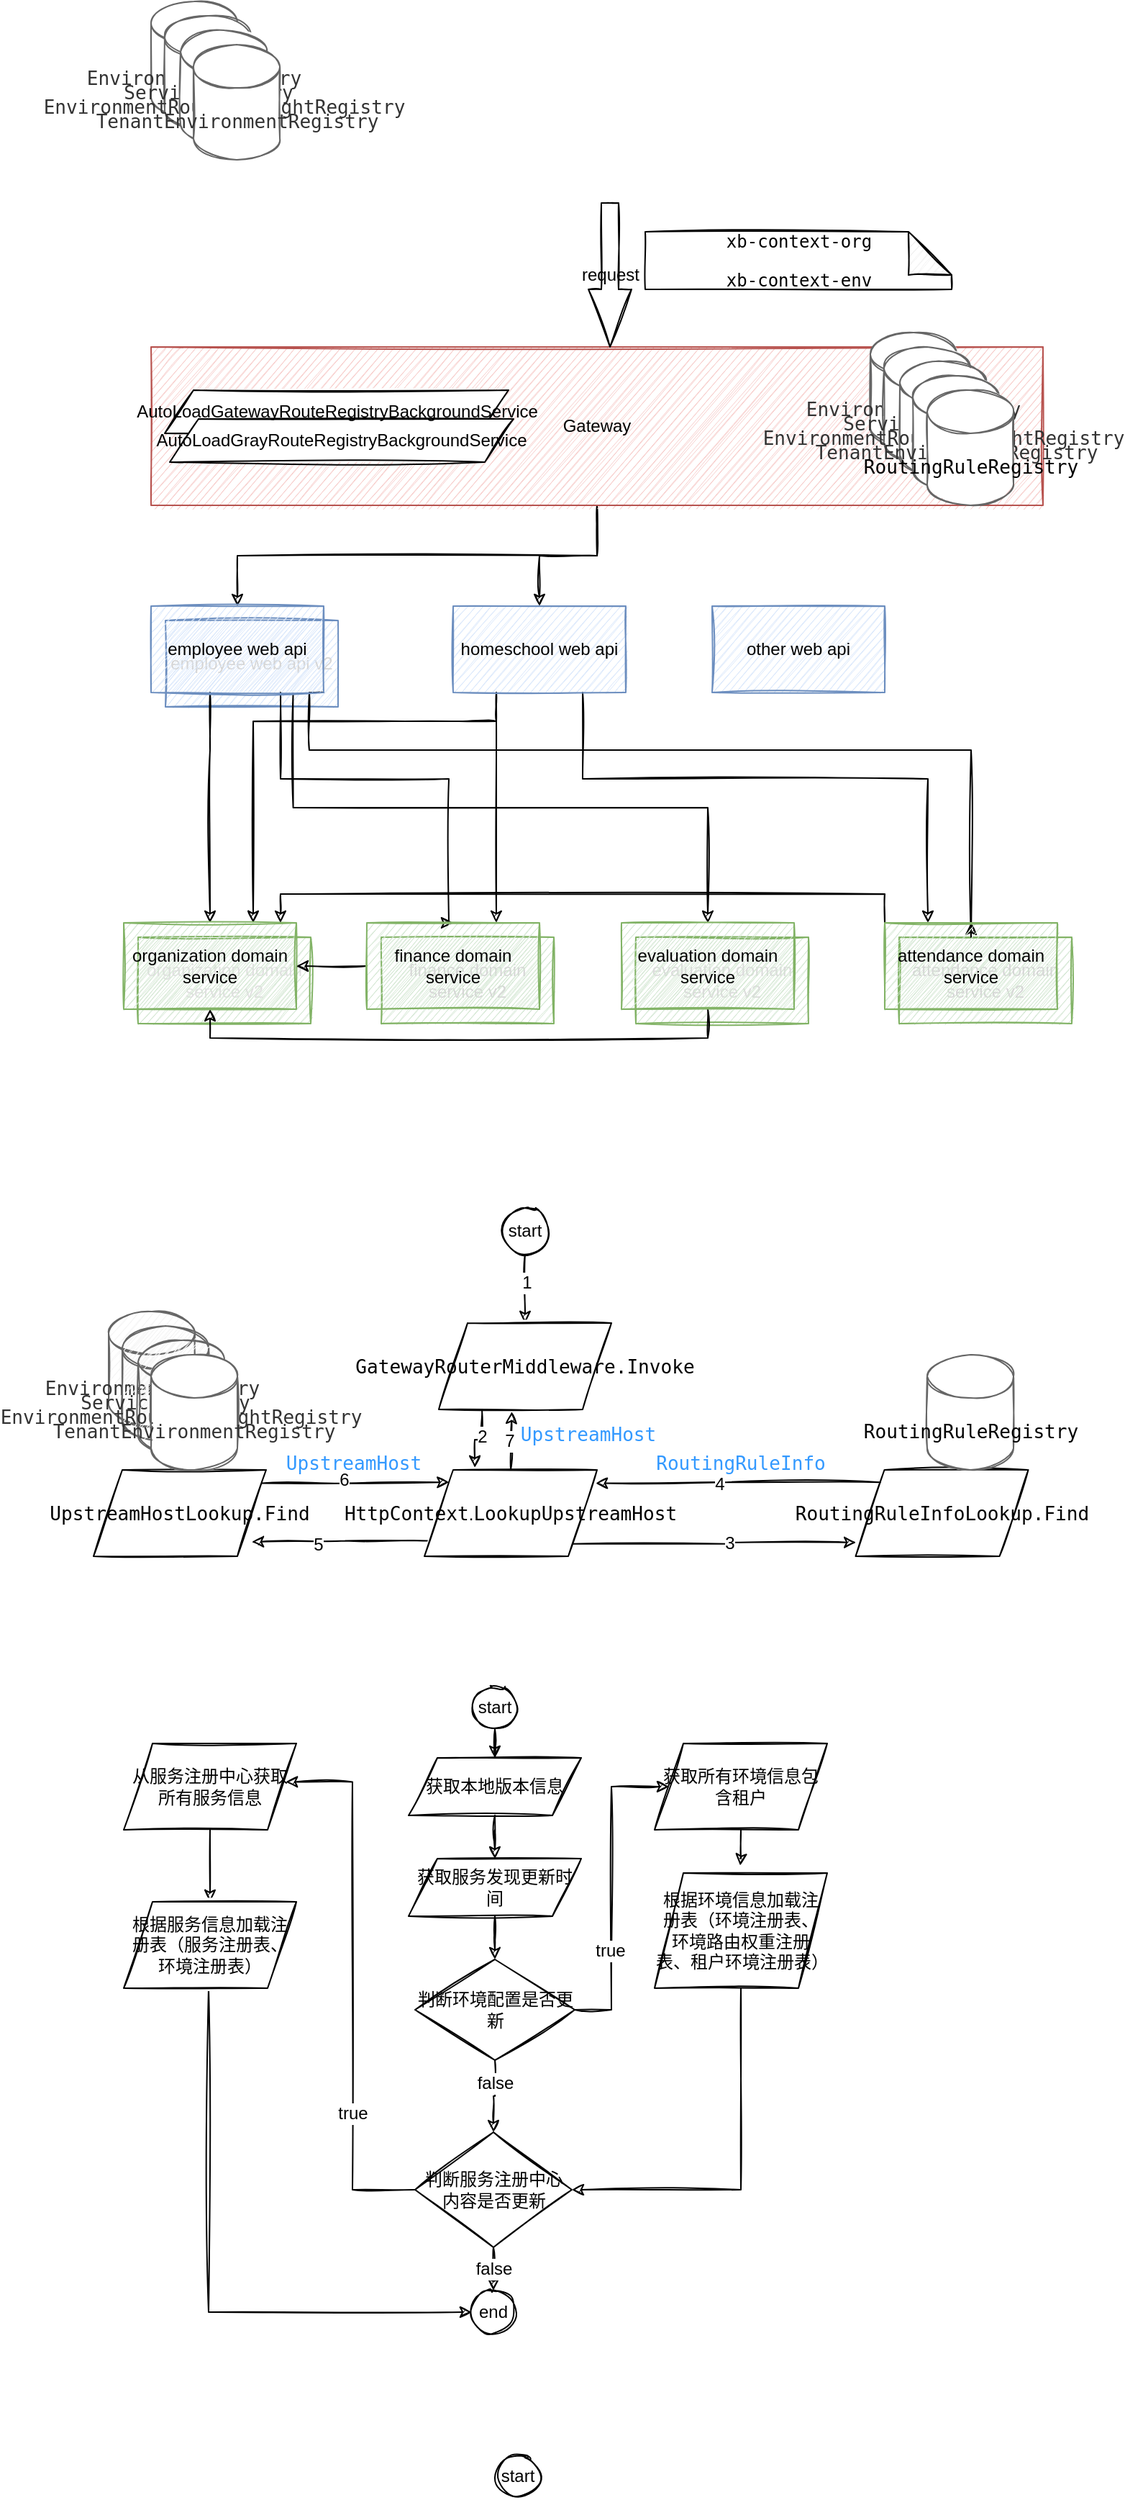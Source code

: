 <mxfile version="16.0.3" type="github"><diagram id="A9UjIvsw6cMK8iqPeJqX" name="Page-1"><mxGraphModel dx="1181" dy="659" grid="1" gridSize="10" guides="1" tooltips="1" connect="1" arrows="1" fold="1" page="1" pageScale="1" pageWidth="827" pageHeight="1169" math="0" shadow="0"><root><mxCell id="0"/><mxCell id="1" parent="0"/><mxCell id="NTwPmruLRPduLwzaEcbm-66" value="&lt;pre style=&quot;font-family: &amp;#34;jetbrains mono&amp;#34; , monospace ; font-size: 9.8pt&quot;&gt;&lt;font color=&quot;#3399ff&quot;&gt;RoutingRuleInfo&lt;/font&gt;&lt;/pre&gt;" style="text;html=1;strokeColor=none;fillColor=none;align=center;verticalAlign=middle;whiteSpace=wrap;rounded=0;shadow=0;labelBackgroundColor=none;sketch=1;fillStyle=auto;fontSize=12;fontColor=#000000;" vertex="1" parent="1"><mxGeometry x="490" y="1050" width="60" height="30" as="geometry"/></mxCell><mxCell id="NTwPmruLRPduLwzaEcbm-41" value="&lt;font color=&quot;#d6d6d6&quot;&gt;employee web api v2&lt;/font&gt;" style="rounded=0;whiteSpace=wrap;html=1;sketch=1;fillColor=#dae8fc;strokeColor=#6c8ebf;" vertex="1" parent="1"><mxGeometry x="120" y="480" width="120" height="60" as="geometry"/></mxCell><mxCell id="NTwPmruLRPduLwzaEcbm-40" value="&lt;font color=&quot;#d6d6d6&quot;&gt;attendance domain service v2&lt;/font&gt;" style="rounded=0;whiteSpace=wrap;html=1;sketch=1;fillColor=#d5e8d4;strokeColor=#82b366;" vertex="1" parent="1"><mxGeometry x="630" y="700" width="120" height="60" as="geometry"/></mxCell><mxCell id="NTwPmruLRPduLwzaEcbm-39" value="&lt;font color=&quot;#dbdbdb&quot;&gt;evaluation domain service v2&lt;/font&gt;" style="rounded=0;whiteSpace=wrap;html=1;sketch=1;fillColor=#d5e8d4;strokeColor=#82b366;" vertex="1" parent="1"><mxGeometry x="447" y="700" width="120" height="60" as="geometry"/></mxCell><mxCell id="NTwPmruLRPduLwzaEcbm-38" value="&lt;font color=&quot;#d6d6d6&quot;&gt;finance domain service v2&lt;/font&gt;" style="rounded=0;whiteSpace=wrap;html=1;sketch=1;fillColor=#d5e8d4;strokeColor=#82b366;" vertex="1" parent="1"><mxGeometry x="270" y="700" width="120" height="60" as="geometry"/></mxCell><mxCell id="NTwPmruLRPduLwzaEcbm-37" value="&lt;font color=&quot;#e0e0e0&quot;&gt;organization domain service v2&lt;/font&gt;" style="rounded=0;whiteSpace=wrap;html=1;sketch=1;fillColor=#d5e8d4;strokeColor=#82b366;" vertex="1" parent="1"><mxGeometry x="101" y="700" width="120" height="60" as="geometry"/></mxCell><mxCell id="NTwPmruLRPduLwzaEcbm-10" style="edgeStyle=orthogonalEdgeStyle;rounded=0;orthogonalLoop=1;jettySize=auto;html=1;entryX=0.5;entryY=0;entryDx=0;entryDy=0;sketch=1;" edge="1" parent="1" source="NTwPmruLRPduLwzaEcbm-1" target="NTwPmruLRPduLwzaEcbm-3"><mxGeometry relative="1" as="geometry"/></mxCell><mxCell id="NTwPmruLRPduLwzaEcbm-18" style="edgeStyle=orthogonalEdgeStyle;rounded=0;sketch=1;orthogonalLoop=1;jettySize=auto;html=1;entryX=0.5;entryY=0;entryDx=0;entryDy=0;" edge="1" parent="1" source="NTwPmruLRPduLwzaEcbm-1" target="NTwPmruLRPduLwzaEcbm-4"><mxGeometry relative="1" as="geometry"/></mxCell><mxCell id="NTwPmruLRPduLwzaEcbm-1" value="Gateway" style="rounded=0;whiteSpace=wrap;html=1;sketch=1;fillColor=#f8cecc;strokeColor=#b85450;" vertex="1" parent="1"><mxGeometry x="110" y="290" width="620" height="110" as="geometry"/></mxCell><mxCell id="NTwPmruLRPduLwzaEcbm-12" style="edgeStyle=orthogonalEdgeStyle;rounded=0;orthogonalLoop=1;jettySize=auto;html=1;entryX=0.5;entryY=0;entryDx=0;entryDy=0;sketch=1;" edge="1" parent="1" source="NTwPmruLRPduLwzaEcbm-3" target="NTwPmruLRPduLwzaEcbm-6"><mxGeometry relative="1" as="geometry"><Array as="points"><mxPoint x="151" y="570"/><mxPoint x="151" y="570"/></Array></mxGeometry></mxCell><mxCell id="NTwPmruLRPduLwzaEcbm-13" style="edgeStyle=orthogonalEdgeStyle;rounded=0;orthogonalLoop=1;jettySize=auto;html=1;entryX=0.5;entryY=0;entryDx=0;entryDy=0;exitX=0.75;exitY=1;exitDx=0;exitDy=0;sketch=1;" edge="1" parent="1" source="NTwPmruLRPduLwzaEcbm-3" target="NTwPmruLRPduLwzaEcbm-7"><mxGeometry relative="1" as="geometry"><Array as="points"><mxPoint x="200" y="590"/><mxPoint x="317" y="590"/></Array></mxGeometry></mxCell><mxCell id="NTwPmruLRPduLwzaEcbm-14" style="edgeStyle=orthogonalEdgeStyle;rounded=0;orthogonalLoop=1;jettySize=auto;html=1;entryX=0.5;entryY=0;entryDx=0;entryDy=0;exitX=0.823;exitY=1.012;exitDx=0;exitDy=0;sketch=1;exitPerimeter=0;" edge="1" parent="1" source="NTwPmruLRPduLwzaEcbm-3" target="NTwPmruLRPduLwzaEcbm-8"><mxGeometry relative="1" as="geometry"/></mxCell><mxCell id="NTwPmruLRPduLwzaEcbm-15" style="edgeStyle=orthogonalEdgeStyle;rounded=0;orthogonalLoop=1;jettySize=auto;html=1;entryX=0.5;entryY=0;entryDx=0;entryDy=0;exitX=1;exitY=1;exitDx=0;exitDy=0;sketch=1;" edge="1" parent="1" source="NTwPmruLRPduLwzaEcbm-3" target="NTwPmruLRPduLwzaEcbm-9"><mxGeometry relative="1" as="geometry"><Array as="points"><mxPoint x="220" y="530"/><mxPoint x="220" y="570"/><mxPoint x="680" y="570"/><mxPoint x="680" y="700"/></Array></mxGeometry></mxCell><mxCell id="NTwPmruLRPduLwzaEcbm-3" value="employee web api" style="rounded=0;whiteSpace=wrap;html=1;sketch=1;fillColor=#dae8fc;strokeColor=#6c8ebf;" vertex="1" parent="1"><mxGeometry x="110" y="470" width="120" height="60" as="geometry"/></mxCell><mxCell id="NTwPmruLRPduLwzaEcbm-16" style="edgeStyle=orthogonalEdgeStyle;rounded=0;orthogonalLoop=1;jettySize=auto;html=1;entryX=0.75;entryY=0;entryDx=0;entryDy=0;exitX=0.25;exitY=1;exitDx=0;exitDy=0;sketch=1;" edge="1" parent="1" source="NTwPmruLRPduLwzaEcbm-4" target="NTwPmruLRPduLwzaEcbm-6"><mxGeometry relative="1" as="geometry"><Array as="points"><mxPoint x="324" y="550"/><mxPoint x="184" y="550"/></Array></mxGeometry></mxCell><mxCell id="NTwPmruLRPduLwzaEcbm-17" style="edgeStyle=orthogonalEdgeStyle;rounded=0;orthogonalLoop=1;jettySize=auto;html=1;entryX=0.75;entryY=0;entryDx=0;entryDy=0;sketch=1;" edge="1" parent="1" source="NTwPmruLRPduLwzaEcbm-4" target="NTwPmruLRPduLwzaEcbm-7"><mxGeometry relative="1" as="geometry"><Array as="points"><mxPoint x="350" y="550"/><mxPoint x="350" y="550"/></Array></mxGeometry></mxCell><mxCell id="NTwPmruLRPduLwzaEcbm-19" style="edgeStyle=orthogonalEdgeStyle;rounded=0;sketch=1;orthogonalLoop=1;jettySize=auto;html=1;entryX=0.25;entryY=0;entryDx=0;entryDy=0;exitX=0.75;exitY=1;exitDx=0;exitDy=0;" edge="1" parent="1" source="NTwPmruLRPduLwzaEcbm-4" target="NTwPmruLRPduLwzaEcbm-9"><mxGeometry relative="1" as="geometry"><Array as="points"><mxPoint x="410" y="590"/><mxPoint x="650" y="590"/></Array></mxGeometry></mxCell><mxCell id="NTwPmruLRPduLwzaEcbm-4" value="homeschool web api" style="rounded=0;whiteSpace=wrap;html=1;sketch=1;fillColor=#dae8fc;strokeColor=#6c8ebf;" vertex="1" parent="1"><mxGeometry x="320" y="470" width="120" height="60" as="geometry"/></mxCell><mxCell id="NTwPmruLRPduLwzaEcbm-5" value="other web api" style="rounded=0;whiteSpace=wrap;html=1;sketch=1;fillColor=#dae8fc;strokeColor=#6c8ebf;" vertex="1" parent="1"><mxGeometry x="500" y="470" width="120" height="60" as="geometry"/></mxCell><mxCell id="NTwPmruLRPduLwzaEcbm-6" value="organization domain service" style="rounded=0;whiteSpace=wrap;html=1;sketch=1;fillColor=#d5e8d4;strokeColor=#82b366;fillStyle=auto;" vertex="1" parent="1"><mxGeometry x="91" y="690" width="120" height="60" as="geometry"/></mxCell><mxCell id="NTwPmruLRPduLwzaEcbm-32" style="edgeStyle=orthogonalEdgeStyle;rounded=0;sketch=1;orthogonalLoop=1;jettySize=auto;html=1;entryX=1;entryY=0.5;entryDx=0;entryDy=0;fontColor=#000000;" edge="1" parent="1" source="NTwPmruLRPduLwzaEcbm-7" target="NTwPmruLRPduLwzaEcbm-6"><mxGeometry relative="1" as="geometry"/></mxCell><mxCell id="NTwPmruLRPduLwzaEcbm-7" value="finance domain service" style="rounded=0;whiteSpace=wrap;html=1;sketch=1;fillColor=#d5e8d4;strokeColor=#82b366;" vertex="1" parent="1"><mxGeometry x="260" y="690" width="120" height="60" as="geometry"/></mxCell><mxCell id="NTwPmruLRPduLwzaEcbm-33" style="edgeStyle=orthogonalEdgeStyle;rounded=0;sketch=1;orthogonalLoop=1;jettySize=auto;html=1;entryX=0.5;entryY=1;entryDx=0;entryDy=0;fontColor=#000000;" edge="1" parent="1" source="NTwPmruLRPduLwzaEcbm-8" target="NTwPmruLRPduLwzaEcbm-6"><mxGeometry relative="1" as="geometry"><Array as="points"><mxPoint x="497" y="770"/><mxPoint x="151" y="770"/></Array></mxGeometry></mxCell><mxCell id="NTwPmruLRPduLwzaEcbm-8" value="evaluation domain service" style="rounded=0;whiteSpace=wrap;html=1;sketch=1;fillColor=#d5e8d4;strokeColor=#82b366;" vertex="1" parent="1"><mxGeometry x="437" y="690" width="120" height="60" as="geometry"/></mxCell><mxCell id="NTwPmruLRPduLwzaEcbm-34" style="edgeStyle=orthogonalEdgeStyle;rounded=0;sketch=1;orthogonalLoop=1;jettySize=auto;html=1;entryX=0.908;entryY=0;entryDx=0;entryDy=0;entryPerimeter=0;fontColor=#000000;exitX=0;exitY=0;exitDx=0;exitDy=0;" edge="1" parent="1" source="NTwPmruLRPduLwzaEcbm-9" target="NTwPmruLRPduLwzaEcbm-6"><mxGeometry relative="1" as="geometry"/></mxCell><mxCell id="NTwPmruLRPduLwzaEcbm-9" value="attendance domain service" style="rounded=0;whiteSpace=wrap;html=1;sketch=1;fillColor=#d5e8d4;strokeColor=#82b366;" vertex="1" parent="1"><mxGeometry x="620" y="690" width="120" height="60" as="geometry"/></mxCell><mxCell id="NTwPmruLRPduLwzaEcbm-35" value="request" style="html=1;shadow=0;dashed=0;align=center;verticalAlign=middle;shape=mxgraph.arrows2.arrow;dy=0.6;dx=40;direction=south;notch=0;labelBackgroundColor=none;sketch=1;fontColor=#000000;" vertex="1" parent="1"><mxGeometry x="414" y="190" width="30" height="100" as="geometry"/></mxCell><mxCell id="NTwPmruLRPduLwzaEcbm-45" value="&lt;p style=&quot;line-height: 0.3&quot;&gt;&lt;/p&gt;&lt;pre style=&quot;font-family: &amp;#34;jetbrains mono&amp;#34; , monospace&quot;&gt;&lt;font style=&quot;font-size: 12px&quot;&gt;xb-context-org&lt;/font&gt;&lt;/pre&gt;&lt;pre style=&quot;font-family: &amp;#34;jetbrains mono&amp;#34; , monospace&quot;&gt;&lt;font style=&quot;font-size: 12px&quot;&gt;xb-context-env&lt;/font&gt;&lt;/pre&gt;&lt;p&gt;&lt;/p&gt;" style="shape=note;whiteSpace=wrap;html=1;backgroundOutline=1;darkOpacity=0.05;labelBackgroundColor=none;sketch=1;fillStyle=auto;fontColor=#000000;strokeColor=default;fillColor=#FFFFFF;" vertex="1" parent="1"><mxGeometry x="453.5" y="210" width="213" height="40" as="geometry"/></mxCell><mxCell id="NTwPmruLRPduLwzaEcbm-57" style="edgeStyle=orthogonalEdgeStyle;rounded=0;sketch=1;orthogonalLoop=1;jettySize=auto;html=1;entryX=0.5;entryY=0;entryDx=0;entryDy=0;fontSize=12;fontColor=#000000;" edge="1" parent="1" source="NTwPmruLRPduLwzaEcbm-54" target="NTwPmruLRPduLwzaEcbm-55"><mxGeometry relative="1" as="geometry"/></mxCell><mxCell id="NTwPmruLRPduLwzaEcbm-62" value="1" style="edgeLabel;html=1;align=center;verticalAlign=middle;resizable=0;points=[];fontSize=12;fontColor=#000000;" vertex="1" connectable="0" parent="NTwPmruLRPduLwzaEcbm-57"><mxGeometry x="-0.176" y="1" relative="1" as="geometry"><mxPoint as="offset"/></mxGeometry></mxCell><mxCell id="NTwPmruLRPduLwzaEcbm-54" value="start" style="ellipse;whiteSpace=wrap;html=1;aspect=fixed;shadow=0;labelBackgroundColor=none;sketch=1;fillStyle=auto;fontSize=12;fontColor=#000000;strokeColor=default;fillColor=#FFFFFF;" vertex="1" parent="1"><mxGeometry x="354" y="888" width="32" height="32" as="geometry"/></mxCell><mxCell id="NTwPmruLRPduLwzaEcbm-58" style="edgeStyle=orthogonalEdgeStyle;rounded=0;sketch=1;orthogonalLoop=1;jettySize=auto;html=1;entryX=0.292;entryY=-0.026;entryDx=0;entryDy=0;fontSize=12;fontColor=#000000;entryPerimeter=0;" edge="1" parent="1" source="NTwPmruLRPduLwzaEcbm-55" target="NTwPmruLRPduLwzaEcbm-56"><mxGeometry relative="1" as="geometry"><Array as="points"><mxPoint x="340" y="1049"/><mxPoint x="335" y="1049"/></Array></mxGeometry></mxCell><mxCell id="NTwPmruLRPduLwzaEcbm-63" value="2" style="edgeLabel;html=1;align=center;verticalAlign=middle;resizable=0;points=[];fontSize=12;fontColor=#000000;" vertex="1" connectable="0" parent="NTwPmruLRPduLwzaEcbm-58"><mxGeometry x="-0.054" y="-2" relative="1" as="geometry"><mxPoint as="offset"/></mxGeometry></mxCell><mxCell id="NTwPmruLRPduLwzaEcbm-55" value="&lt;pre style=&quot;font-family: &amp;#34;jetbrains mono&amp;#34; , monospace ; font-size: 9.8pt&quot;&gt;GatewayRouterMiddleware.Invoke&lt;/pre&gt;" style="shape=parallelogram;perimeter=parallelogramPerimeter;whiteSpace=wrap;html=1;fixedSize=1;shadow=0;labelBackgroundColor=none;sketch=1;fillStyle=auto;fontSize=12;fontColor=#000000;strokeColor=default;fillColor=#FFFFFF;" vertex="1" parent="1"><mxGeometry x="310" y="968" width="120" height="60" as="geometry"/></mxCell><mxCell id="NTwPmruLRPduLwzaEcbm-60" style="edgeStyle=orthogonalEdgeStyle;rounded=0;sketch=1;orthogonalLoop=1;jettySize=auto;html=1;fontSize=12;fontColor=#000000;exitX=1;exitY=1;exitDx=0;exitDy=0;entryX=0.003;entryY=0.84;entryDx=0;entryDy=0;entryPerimeter=0;" edge="1" parent="1" source="NTwPmruLRPduLwzaEcbm-56" target="NTwPmruLRPduLwzaEcbm-59"><mxGeometry relative="1" as="geometry"/></mxCell><mxCell id="NTwPmruLRPduLwzaEcbm-64" value="3" style="edgeLabel;html=1;align=center;verticalAlign=middle;resizable=0;points=[];fontSize=12;fontColor=#000000;" vertex="1" connectable="0" parent="NTwPmruLRPduLwzaEcbm-60"><mxGeometry x="0.093" y="-1" relative="1" as="geometry"><mxPoint x="1" y="-1" as="offset"/></mxGeometry></mxCell><mxCell id="NTwPmruLRPduLwzaEcbm-70" style="edgeStyle=orthogonalEdgeStyle;rounded=0;sketch=1;orthogonalLoop=1;jettySize=auto;html=1;entryX=0.917;entryY=0.833;entryDx=0;entryDy=0;fontSize=12;fontColor=#000000;entryPerimeter=0;exitX=0.02;exitY=0.821;exitDx=0;exitDy=0;exitPerimeter=0;" edge="1" parent="1" source="NTwPmruLRPduLwzaEcbm-56" target="NTwPmruLRPduLwzaEcbm-69"><mxGeometry relative="1" as="geometry"/></mxCell><mxCell id="NTwPmruLRPduLwzaEcbm-72" value="5" style="edgeLabel;html=1;align=center;verticalAlign=middle;resizable=0;points=[];fontSize=12;fontColor=#000000;" vertex="1" connectable="0" parent="NTwPmruLRPduLwzaEcbm-70"><mxGeometry x="0.256" y="2" relative="1" as="geometry"><mxPoint as="offset"/></mxGeometry></mxCell><mxCell id="NTwPmruLRPduLwzaEcbm-75" style="edgeStyle=orthogonalEdgeStyle;rounded=0;sketch=1;orthogonalLoop=1;jettySize=auto;html=1;entryX=0.423;entryY=1.026;entryDx=0;entryDy=0;entryPerimeter=0;fontSize=12;fontColor=#000000;" edge="1" parent="1" source="NTwPmruLRPduLwzaEcbm-56" target="NTwPmruLRPduLwzaEcbm-55"><mxGeometry relative="1" as="geometry"/></mxCell><mxCell id="NTwPmruLRPduLwzaEcbm-76" value="7" style="edgeLabel;html=1;align=center;verticalAlign=middle;resizable=0;points=[];fontSize=12;fontColor=#000000;" vertex="1" connectable="0" parent="NTwPmruLRPduLwzaEcbm-75"><mxGeometry x="-0.037" y="1" relative="1" as="geometry"><mxPoint as="offset"/></mxGeometry></mxCell><mxCell id="NTwPmruLRPduLwzaEcbm-56" value="&lt;span style=&quot;font-family: &amp;#34;jetbrains mono&amp;#34; , monospace ; font-size: 9.8pt&quot;&gt;HttpContext&lt;/span&gt;.&lt;span style=&quot;font-family: &amp;#34;jetbrains mono&amp;#34; , monospace ; font-size: 9.8pt&quot;&gt;LookupUpstreamHost&lt;/span&gt;" style="shape=parallelogram;perimeter=parallelogramPerimeter;whiteSpace=wrap;html=1;fixedSize=1;shadow=0;labelBackgroundColor=none;sketch=1;fillStyle=auto;fontSize=12;fontColor=#000000;strokeColor=default;fillColor=#FFFFFF;" vertex="1" parent="1"><mxGeometry x="300" y="1070" width="120" height="60" as="geometry"/></mxCell><mxCell id="NTwPmruLRPduLwzaEcbm-61" style="edgeStyle=orthogonalEdgeStyle;rounded=0;sketch=1;orthogonalLoop=1;jettySize=auto;html=1;exitX=0;exitY=0;exitDx=0;exitDy=0;entryX=0.992;entryY=0.155;entryDx=0;entryDy=0;fontSize=12;fontColor=#000000;entryPerimeter=0;" edge="1" parent="1" source="NTwPmruLRPduLwzaEcbm-59" target="NTwPmruLRPduLwzaEcbm-56"><mxGeometry relative="1" as="geometry"/></mxCell><mxCell id="NTwPmruLRPduLwzaEcbm-65" value="4" style="edgeLabel;html=1;align=center;verticalAlign=middle;resizable=0;points=[];fontSize=12;fontColor=#000000;" vertex="1" connectable="0" parent="NTwPmruLRPduLwzaEcbm-61"><mxGeometry x="0.138" relative="1" as="geometry"><mxPoint as="offset"/></mxGeometry></mxCell><mxCell id="NTwPmruLRPduLwzaEcbm-59" value="&lt;pre style=&quot;font-family: &amp;#34;jetbrains mono&amp;#34; , monospace ; font-size: 9.8pt&quot;&gt;RoutingRuleInfoLookup.Find&lt;/pre&gt;" style="shape=parallelogram;perimeter=parallelogramPerimeter;whiteSpace=wrap;html=1;fixedSize=1;shadow=0;labelBackgroundColor=none;sketch=1;fillStyle=auto;fontSize=12;fontColor=#000000;strokeColor=default;fillColor=#FFFFFF;" vertex="1" parent="1"><mxGeometry x="599.75" y="1070" width="120" height="60" as="geometry"/></mxCell><mxCell id="NTwPmruLRPduLwzaEcbm-71" style="edgeStyle=orthogonalEdgeStyle;rounded=0;sketch=1;orthogonalLoop=1;jettySize=auto;html=1;entryX=0;entryY=0;entryDx=0;entryDy=0;fontSize=12;fontColor=#000000;exitX=0.975;exitY=0.155;exitDx=0;exitDy=0;exitPerimeter=0;" edge="1" parent="1" source="NTwPmruLRPduLwzaEcbm-69" target="NTwPmruLRPduLwzaEcbm-56"><mxGeometry relative="1" as="geometry"/></mxCell><mxCell id="NTwPmruLRPduLwzaEcbm-73" value="6" style="edgeLabel;html=1;align=center;verticalAlign=middle;resizable=0;points=[];fontSize=12;fontColor=#000000;" vertex="1" connectable="0" parent="NTwPmruLRPduLwzaEcbm-71"><mxGeometry x="-0.103" y="2" relative="1" as="geometry"><mxPoint x="-1" as="offset"/></mxGeometry></mxCell><mxCell id="NTwPmruLRPduLwzaEcbm-69" value="&lt;pre style=&quot;font-family: &amp;#34;jetbrains mono&amp;#34; , monospace ; font-size: 9.8pt&quot;&gt;UpstreamHostLookup.Find&lt;/pre&gt;" style="shape=parallelogram;perimeter=parallelogramPerimeter;whiteSpace=wrap;html=1;fixedSize=1;shadow=0;labelBackgroundColor=none;sketch=1;fillStyle=auto;fontSize=12;fontColor=#000000;strokeColor=default;fillColor=#FFFFFF;" vertex="1" parent="1"><mxGeometry x="70" y="1070" width="120" height="60" as="geometry"/></mxCell><mxCell id="NTwPmruLRPduLwzaEcbm-74" value="&lt;pre style=&quot;font-family: &amp;#34;jetbrains mono&amp;#34; , monospace ; font-size: 9.8pt&quot;&gt;&lt;font color=&quot;#3399ff&quot;&gt;UpstreamHost&lt;/font&gt;&lt;/pre&gt;" style="text;html=1;strokeColor=none;fillColor=none;align=center;verticalAlign=middle;whiteSpace=wrap;rounded=0;shadow=0;labelBackgroundColor=none;sketch=1;fillStyle=auto;fontSize=12;fontColor=#000000;" vertex="1" parent="1"><mxGeometry x="221" y="1050" width="60" height="30" as="geometry"/></mxCell><mxCell id="NTwPmruLRPduLwzaEcbm-77" value="&lt;pre style=&quot;font-family: &amp;#34;jetbrains mono&amp;#34; , monospace ; font-size: 9.8pt&quot;&gt;&lt;font color=&quot;#3399ff&quot;&gt;UpstreamHost&lt;/font&gt;&lt;/pre&gt;" style="text;html=1;strokeColor=none;fillColor=none;align=center;verticalAlign=middle;whiteSpace=wrap;rounded=0;shadow=0;labelBackgroundColor=none;sketch=1;fillStyle=auto;fontSize=12;fontColor=#000000;" vertex="1" parent="1"><mxGeometry x="384" y="1030" width="60" height="30" as="geometry"/></mxCell><mxCell id="NTwPmruLRPduLwzaEcbm-84" style="edgeStyle=orthogonalEdgeStyle;rounded=0;sketch=1;orthogonalLoop=1;jettySize=auto;html=1;entryX=0.5;entryY=0;entryDx=0;entryDy=0;fontSize=12;fontColor=#000000;" edge="1" parent="1" source="NTwPmruLRPduLwzaEcbm-78" target="NTwPmruLRPduLwzaEcbm-82"><mxGeometry relative="1" as="geometry"/></mxCell><mxCell id="NTwPmruLRPduLwzaEcbm-78" value="&lt;font color=&quot;#000000&quot;&gt;start&lt;/font&gt;" style="ellipse;whiteSpace=wrap;html=1;aspect=fixed;shadow=0;labelBackgroundColor=none;sketch=1;fillStyle=auto;fontSize=12;fontColor=#3399FF;strokeColor=default;fillColor=#FFFFFF;" vertex="1" parent="1"><mxGeometry x="334" y="1220" width="30" height="30" as="geometry"/></mxCell><mxCell id="NTwPmruLRPduLwzaEcbm-88" style="edgeStyle=orthogonalEdgeStyle;rounded=0;sketch=1;orthogonalLoop=1;jettySize=auto;html=1;entryX=0.5;entryY=0;entryDx=0;entryDy=0;fontSize=12;fontColor=#000000;" edge="1" parent="1" source="NTwPmruLRPduLwzaEcbm-82" target="NTwPmruLRPduLwzaEcbm-83"><mxGeometry relative="1" as="geometry"/></mxCell><mxCell id="NTwPmruLRPduLwzaEcbm-82" value="获取本地版本信息" style="shape=parallelogram;perimeter=parallelogramPerimeter;whiteSpace=wrap;html=1;fixedSize=1;shadow=0;labelBackgroundColor=none;sketch=1;fillStyle=auto;fontSize=12;fontColor=#000000;strokeColor=default;fillColor=#FFFFFF;" vertex="1" parent="1"><mxGeometry x="289" y="1270" width="120" height="40" as="geometry"/></mxCell><mxCell id="NTwPmruLRPduLwzaEcbm-89" style="edgeStyle=orthogonalEdgeStyle;rounded=0;sketch=1;orthogonalLoop=1;jettySize=auto;html=1;entryX=0.5;entryY=0;entryDx=0;entryDy=0;fontSize=12;fontColor=#000000;" edge="1" parent="1" source="NTwPmruLRPduLwzaEcbm-83" target="NTwPmruLRPduLwzaEcbm-86"><mxGeometry relative="1" as="geometry"/></mxCell><mxCell id="NTwPmruLRPduLwzaEcbm-83" value="获取服务发现更新时间" style="shape=parallelogram;perimeter=parallelogramPerimeter;whiteSpace=wrap;html=1;fixedSize=1;shadow=0;labelBackgroundColor=none;sketch=1;fillStyle=auto;fontSize=12;fontColor=#000000;strokeColor=default;fillColor=#FFFFFF;" vertex="1" parent="1"><mxGeometry x="289" y="1340" width="120" height="40" as="geometry"/></mxCell><mxCell id="NTwPmruLRPduLwzaEcbm-91" style="edgeStyle=orthogonalEdgeStyle;rounded=0;sketch=1;orthogonalLoop=1;jettySize=auto;html=1;entryX=0;entryY=0.5;entryDx=0;entryDy=0;fontSize=12;fontColor=#000000;" edge="1" parent="1" source="NTwPmruLRPduLwzaEcbm-86" target="NTwPmruLRPduLwzaEcbm-90"><mxGeometry relative="1" as="geometry"><Array as="points"><mxPoint x="430" y="1445"/><mxPoint x="430" y="1290"/></Array></mxGeometry></mxCell><mxCell id="NTwPmruLRPduLwzaEcbm-97" value="true" style="edgeLabel;html=1;align=center;verticalAlign=middle;resizable=0;points=[];fontSize=12;fontColor=#000000;" vertex="1" connectable="0" parent="NTwPmruLRPduLwzaEcbm-91"><mxGeometry x="-0.395" y="1" relative="1" as="geometry"><mxPoint as="offset"/></mxGeometry></mxCell><mxCell id="NTwPmruLRPduLwzaEcbm-96" style="edgeStyle=orthogonalEdgeStyle;rounded=0;sketch=1;orthogonalLoop=1;jettySize=auto;html=1;entryX=0.5;entryY=0;entryDx=0;entryDy=0;fontSize=12;fontColor=#000000;" edge="1" parent="1" source="NTwPmruLRPduLwzaEcbm-86" target="NTwPmruLRPduLwzaEcbm-95"><mxGeometry relative="1" as="geometry"/></mxCell><mxCell id="NTwPmruLRPduLwzaEcbm-98" value="false" style="edgeLabel;html=1;align=center;verticalAlign=middle;resizable=0;points=[];fontSize=12;fontColor=#000000;" vertex="1" connectable="0" parent="NTwPmruLRPduLwzaEcbm-96"><mxGeometry x="-0.366" relative="1" as="geometry"><mxPoint as="offset"/></mxGeometry></mxCell><mxCell id="NTwPmruLRPduLwzaEcbm-86" value="判断环境配置是否更新" style="rhombus;whiteSpace=wrap;html=1;shadow=0;labelBackgroundColor=none;sketch=1;fillStyle=auto;fontSize=12;fontColor=#000000;strokeColor=default;fillColor=#FFFFFF;" vertex="1" parent="1"><mxGeometry x="293.5" y="1410" width="111" height="70" as="geometry"/></mxCell><mxCell id="NTwPmruLRPduLwzaEcbm-94" style="edgeStyle=orthogonalEdgeStyle;rounded=0;sketch=1;orthogonalLoop=1;jettySize=auto;html=1;entryX=0.496;entryY=-0.064;entryDx=0;entryDy=0;entryPerimeter=0;fontSize=12;fontColor=#000000;" edge="1" parent="1" source="NTwPmruLRPduLwzaEcbm-90" target="NTwPmruLRPduLwzaEcbm-92"><mxGeometry relative="1" as="geometry"/></mxCell><mxCell id="NTwPmruLRPduLwzaEcbm-90" value="获取所有环境信息包含租户" style="shape=parallelogram;perimeter=parallelogramPerimeter;whiteSpace=wrap;html=1;fixedSize=1;shadow=0;labelBackgroundColor=none;sketch=1;fillStyle=auto;fontSize=12;fontColor=#000000;strokeColor=default;fillColor=#FFFFFF;" vertex="1" parent="1"><mxGeometry x="460" y="1260" width="120" height="60" as="geometry"/></mxCell><mxCell id="NTwPmruLRPduLwzaEcbm-99" style="edgeStyle=orthogonalEdgeStyle;rounded=0;sketch=1;orthogonalLoop=1;jettySize=auto;html=1;entryX=1;entryY=0.5;entryDx=0;entryDy=0;fontSize=12;fontColor=#000000;" edge="1" parent="1" source="NTwPmruLRPduLwzaEcbm-92" target="NTwPmruLRPduLwzaEcbm-95"><mxGeometry relative="1" as="geometry"><Array as="points"><mxPoint x="520" y="1570"/></Array></mxGeometry></mxCell><mxCell id="NTwPmruLRPduLwzaEcbm-92" value="根据环境信息加载注册表（环境注册表、环境路由权重注册表、租户环境注册表）" style="shape=parallelogram;perimeter=parallelogramPerimeter;whiteSpace=wrap;html=1;fixedSize=1;shadow=0;labelBackgroundColor=none;sketch=1;fillStyle=auto;fontSize=12;fontColor=#000000;strokeColor=default;fillColor=#FFFFFF;" vertex="1" parent="1"><mxGeometry x="460" y="1350" width="120" height="80" as="geometry"/></mxCell><mxCell id="NTwPmruLRPduLwzaEcbm-102" value="false" style="edgeStyle=orthogonalEdgeStyle;rounded=0;sketch=1;orthogonalLoop=1;jettySize=auto;html=1;entryX=0.5;entryY=0;entryDx=0;entryDy=0;fontSize=12;fontColor=#000000;" edge="1" parent="1" source="NTwPmruLRPduLwzaEcbm-95" target="NTwPmruLRPduLwzaEcbm-101"><mxGeometry relative="1" as="geometry"/></mxCell><mxCell id="NTwPmruLRPduLwzaEcbm-104" style="edgeStyle=orthogonalEdgeStyle;rounded=0;sketch=1;orthogonalLoop=1;jettySize=auto;html=1;entryX=0.938;entryY=0.445;entryDx=0;entryDy=0;entryPerimeter=0;fontSize=12;fontColor=#000000;" edge="1" parent="1" source="NTwPmruLRPduLwzaEcbm-95" target="NTwPmruLRPduLwzaEcbm-103"><mxGeometry relative="1" as="geometry"><Array as="points"><mxPoint x="250" y="1570"/><mxPoint x="250" y="1287"/></Array></mxGeometry></mxCell><mxCell id="NTwPmruLRPduLwzaEcbm-105" value="true" style="edgeLabel;html=1;align=center;verticalAlign=middle;resizable=0;points=[];fontSize=12;fontColor=#000000;" vertex="1" connectable="0" parent="NTwPmruLRPduLwzaEcbm-104"><mxGeometry x="-0.48" relative="1" as="geometry"><mxPoint as="offset"/></mxGeometry></mxCell><mxCell id="NTwPmruLRPduLwzaEcbm-95" value="判断服务注册中心内容是否更新" style="rhombus;whiteSpace=wrap;html=1;shadow=0;labelBackgroundColor=none;sketch=1;fillStyle=auto;fontSize=12;fontColor=#000000;strokeColor=default;fillColor=#FFFFFF;" vertex="1" parent="1"><mxGeometry x="293.5" y="1530" width="109" height="80" as="geometry"/></mxCell><mxCell id="NTwPmruLRPduLwzaEcbm-101" value="&lt;font color=&quot;#000000&quot;&gt;end&lt;/font&gt;" style="ellipse;whiteSpace=wrap;html=1;aspect=fixed;shadow=0;labelBackgroundColor=none;sketch=1;fillStyle=auto;fontSize=12;fontColor=#3399FF;strokeColor=default;fillColor=#FFFFFF;" vertex="1" parent="1"><mxGeometry x="333" y="1640" width="30" height="30" as="geometry"/></mxCell><mxCell id="NTwPmruLRPduLwzaEcbm-107" style="edgeStyle=orthogonalEdgeStyle;rounded=0;sketch=1;orthogonalLoop=1;jettySize=auto;html=1;entryX=0.5;entryY=0;entryDx=0;entryDy=0;fontSize=12;fontColor=#000000;" edge="1" parent="1" source="NTwPmruLRPduLwzaEcbm-103" target="NTwPmruLRPduLwzaEcbm-106"><mxGeometry relative="1" as="geometry"/></mxCell><mxCell id="NTwPmruLRPduLwzaEcbm-103" value="从服务注册中心获取所有服务信息" style="shape=parallelogram;perimeter=parallelogramPerimeter;whiteSpace=wrap;html=1;fixedSize=1;shadow=0;labelBackgroundColor=none;sketch=1;fillStyle=auto;fontSize=12;fontColor=#000000;strokeColor=default;fillColor=#FFFFFF;" vertex="1" parent="1"><mxGeometry x="91" y="1260" width="120" height="60" as="geometry"/></mxCell><mxCell id="NTwPmruLRPduLwzaEcbm-108" style="edgeStyle=orthogonalEdgeStyle;rounded=0;sketch=1;orthogonalLoop=1;jettySize=auto;html=1;entryX=0;entryY=0.5;entryDx=0;entryDy=0;fontSize=12;fontColor=#000000;" edge="1" parent="1" source="NTwPmruLRPduLwzaEcbm-106" target="NTwPmruLRPduLwzaEcbm-101"><mxGeometry relative="1" as="geometry"><Array as="points"><mxPoint x="150" y="1655"/></Array></mxGeometry></mxCell><mxCell id="NTwPmruLRPduLwzaEcbm-106" value="根据服务信息加载注册表（服务注册表、环境注册表）" style="shape=parallelogram;perimeter=parallelogramPerimeter;whiteSpace=wrap;html=1;fixedSize=1;shadow=0;labelBackgroundColor=none;sketch=1;fillStyle=auto;fontSize=12;fontColor=#000000;strokeColor=default;fillColor=#FFFFFF;" vertex="1" parent="1"><mxGeometry x="91" y="1370" width="120" height="60" as="geometry"/></mxCell><mxCell id="NTwPmruLRPduLwzaEcbm-110" value="&lt;pre style=&quot;font-family: &amp;#34;jetbrains mono&amp;#34; , monospace ; font-size: 9.8pt&quot;&gt;EnvironmentRegistry&lt;/pre&gt;" style="shape=cylinder3;whiteSpace=wrap;html=1;boundedLbl=1;backgroundOutline=1;size=15;sketch=1;fillColor=#FFFFFF;fontColor=#333333;strokeColor=#666666;" vertex="1" parent="1"><mxGeometry x="110" y="50" width="60" height="80" as="geometry"/></mxCell><mxCell id="NTwPmruLRPduLwzaEcbm-111" value="&lt;pre style=&quot;font-family: &amp;#34;jetbrains mono&amp;#34; , monospace ; font-size: 9.8pt&quot;&gt;&lt;pre style=&quot;font-family: &amp;#34;jetbrains mono&amp;#34; , monospace ; font-size: 9.8pt&quot;&gt;ServiceRegistry&lt;/pre&gt;&lt;/pre&gt;" style="shape=cylinder3;whiteSpace=wrap;html=1;boundedLbl=1;backgroundOutline=1;size=15;sketch=1;fillColor=#FFFFFF;fontColor=#333333;strokeColor=#666666;" vertex="1" parent="1"><mxGeometry x="119.5" y="60" width="60" height="80" as="geometry"/></mxCell><mxCell id="NTwPmruLRPduLwzaEcbm-112" value="&lt;pre style=&quot;font-family: &amp;#34;jetbrains mono&amp;#34; , monospace ; font-size: 9.8pt&quot;&gt;&lt;pre style=&quot;font-family: &amp;#34;jetbrains mono&amp;#34; , monospace ; font-size: 9.8pt&quot;&gt;&lt;pre style=&quot;font-size: 9.8pt ; font-family: &amp;#34;jetbrains mono&amp;#34; , monospace&quot;&gt;EnvironmentRoutingWeightRegistry&lt;/pre&gt;&lt;/pre&gt;&lt;/pre&gt;" style="shape=cylinder3;whiteSpace=wrap;html=1;boundedLbl=1;backgroundOutline=1;size=15;sketch=1;fillColor=#FFFFFF;fontColor=#333333;strokeColor=#666666;" vertex="1" parent="1"><mxGeometry x="130.5" y="70" width="60" height="80" as="geometry"/></mxCell><mxCell id="NTwPmruLRPduLwzaEcbm-113" value="&lt;pre style=&quot;font-family: &amp;#34;jetbrains mono&amp;#34; , monospace ; font-size: 9.8pt&quot;&gt;&lt;pre style=&quot;font-family: &amp;#34;jetbrains mono&amp;#34; , monospace ; font-size: 9.8pt&quot;&gt;&lt;pre style=&quot;font-size: 9.8pt ; font-family: &amp;#34;jetbrains mono&amp;#34; , monospace&quot;&gt;TenantEnvironmentRegistry&lt;/pre&gt;&lt;/pre&gt;&lt;/pre&gt;" style="shape=cylinder3;whiteSpace=wrap;html=1;boundedLbl=1;backgroundOutline=1;size=15;sketch=1;fillColor=#FFFFFF;fontColor=#333333;strokeColor=#666666;" vertex="1" parent="1"><mxGeometry x="139.5" y="80" width="60" height="80" as="geometry"/></mxCell><mxCell id="NTwPmruLRPduLwzaEcbm-115" value="&lt;pre style=&quot;font-family: &amp;#34;jetbrains mono&amp;#34; , monospace ; font-size: 9.8pt&quot;&gt;EnvironmentRegistry&lt;/pre&gt;" style="shape=cylinder3;whiteSpace=wrap;html=1;boundedLbl=1;backgroundOutline=1;size=15;sketch=1;fillColor=#f5f5f5;fontColor=#333333;strokeColor=#666666;shadow=0;" vertex="1" parent="1"><mxGeometry x="80.5" y="960" width="60" height="80" as="geometry"/></mxCell><mxCell id="NTwPmruLRPduLwzaEcbm-116" value="&lt;pre style=&quot;font-family: &amp;#34;jetbrains mono&amp;#34; , monospace ; font-size: 9.8pt&quot;&gt;&lt;pre style=&quot;font-family: &amp;#34;jetbrains mono&amp;#34; , monospace ; font-size: 9.8pt&quot;&gt;ServiceRegistry&lt;/pre&gt;&lt;/pre&gt;" style="shape=cylinder3;whiteSpace=wrap;html=1;boundedLbl=1;backgroundOutline=1;size=15;sketch=1;fillColor=#f5f5f5;fontColor=#333333;strokeColor=#666666;shadow=0;" vertex="1" parent="1"><mxGeometry x="90" y="970" width="60" height="80" as="geometry"/></mxCell><mxCell id="NTwPmruLRPduLwzaEcbm-117" value="&lt;pre style=&quot;font-family: &amp;#34;jetbrains mono&amp;#34; , monospace ; font-size: 9.8pt&quot;&gt;&lt;pre style=&quot;font-family: &amp;#34;jetbrains mono&amp;#34; , monospace ; font-size: 9.8pt&quot;&gt;&lt;pre style=&quot;font-size: 9.8pt ; font-family: &amp;#34;jetbrains mono&amp;#34; , monospace&quot;&gt;EnvironmentRoutingWeightRegistry&lt;/pre&gt;&lt;/pre&gt;&lt;/pre&gt;" style="shape=cylinder3;whiteSpace=wrap;html=1;boundedLbl=1;backgroundOutline=1;size=15;sketch=1;fillColor=#f5f5f5;fontColor=#333333;strokeColor=#666666;" vertex="1" parent="1"><mxGeometry x="101" y="980" width="60" height="80" as="geometry"/></mxCell><mxCell id="NTwPmruLRPduLwzaEcbm-118" value="&lt;pre style=&quot;font-family: &amp;#34;jetbrains mono&amp;#34; , monospace ; font-size: 9.8pt&quot;&gt;&lt;pre style=&quot;font-family: &amp;#34;jetbrains mono&amp;#34; , monospace ; font-size: 9.8pt&quot;&gt;&lt;pre style=&quot;font-size: 9.8pt ; font-family: &amp;#34;jetbrains mono&amp;#34; , monospace&quot;&gt;TenantEnvironmentRegistry&lt;/pre&gt;&lt;/pre&gt;&lt;/pre&gt;" style="shape=cylinder3;whiteSpace=wrap;html=1;boundedLbl=1;backgroundOutline=1;size=15;sketch=1;fillColor=#FFFFFF;fontColor=#333333;strokeColor=#666666;" vertex="1" parent="1"><mxGeometry x="110" y="990" width="60" height="80" as="geometry"/></mxCell><mxCell id="NTwPmruLRPduLwzaEcbm-20" value="&lt;pre style=&quot;font-family: &amp;#34;jetbrains mono&amp;#34; , monospace ; font-size: 9.8pt&quot;&gt;EnvironmentRegistry&lt;/pre&gt;" style="shape=cylinder3;whiteSpace=wrap;html=1;boundedLbl=1;backgroundOutline=1;size=15;sketch=1;fillColor=#FFFFFF;fontColor=#333333;strokeColor=#666666;" vertex="1" parent="1"><mxGeometry x="610" y="280" width="60" height="80" as="geometry"/></mxCell><mxCell id="NTwPmruLRPduLwzaEcbm-21" value="&lt;pre style=&quot;font-family: &amp;#34;jetbrains mono&amp;#34; , monospace ; font-size: 9.8pt&quot;&gt;&lt;pre style=&quot;font-family: &amp;#34;jetbrains mono&amp;#34; , monospace ; font-size: 9.8pt&quot;&gt;ServiceRegistry&lt;/pre&gt;&lt;/pre&gt;" style="shape=cylinder3;whiteSpace=wrap;html=1;boundedLbl=1;backgroundOutline=1;size=15;sketch=1;fillColor=#FFFFFF;fontColor=#333333;strokeColor=#666666;" vertex="1" parent="1"><mxGeometry x="619.5" y="290" width="60" height="80" as="geometry"/></mxCell><mxCell id="NTwPmruLRPduLwzaEcbm-28" value="&lt;pre style=&quot;font-family: &amp;#34;jetbrains mono&amp;#34; , monospace ; font-size: 9.8pt&quot;&gt;&lt;pre style=&quot;font-family: &amp;#34;jetbrains mono&amp;#34; , monospace ; font-size: 9.8pt&quot;&gt;&lt;pre style=&quot;font-size: 9.8pt ; font-family: &amp;#34;jetbrains mono&amp;#34; , monospace&quot;&gt;EnvironmentRoutingWeightRegistry&lt;/pre&gt;&lt;/pre&gt;&lt;/pre&gt;" style="shape=cylinder3;whiteSpace=wrap;html=1;boundedLbl=1;backgroundOutline=1;size=15;sketch=1;fillColor=#FFFFFF;fontColor=#333333;strokeColor=#666666;" vertex="1" parent="1"><mxGeometry x="630.5" y="300" width="60" height="80" as="geometry"/></mxCell><mxCell id="NTwPmruLRPduLwzaEcbm-29" value="&lt;pre style=&quot;font-family: &amp;#34;jetbrains mono&amp;#34; , monospace ; font-size: 9.8pt&quot;&gt;&lt;pre style=&quot;font-family: &amp;#34;jetbrains mono&amp;#34; , monospace ; font-size: 9.8pt&quot;&gt;&lt;pre style=&quot;font-size: 9.8pt ; font-family: &amp;#34;jetbrains mono&amp;#34; , monospace&quot;&gt;TenantEnvironmentRegistry&lt;/pre&gt;&lt;/pre&gt;&lt;/pre&gt;" style="shape=cylinder3;whiteSpace=wrap;html=1;boundedLbl=1;backgroundOutline=1;size=15;sketch=1;fillColor=#FFFFFF;fontColor=#333333;strokeColor=#666666;" vertex="1" parent="1"><mxGeometry x="639.5" y="310" width="60" height="80" as="geometry"/></mxCell><mxCell id="NTwPmruLRPduLwzaEcbm-42" value="&lt;pre style=&quot;font-family: &amp;#34;jetbrains mono&amp;#34; , monospace ; font-size: 9.8pt&quot;&gt;&lt;pre style=&quot;font-family: &amp;#34;jetbrains mono&amp;#34; , monospace ; font-size: 9.8pt&quot;&gt;&lt;pre style=&quot;font-size: 9.8pt ; font-family: &amp;#34;jetbrains mono&amp;#34; , monospace&quot;&gt;&lt;pre style=&quot;font-family: &amp;#34;jetbrains mono&amp;#34; , monospace ; font-size: 9.8pt&quot;&gt;&lt;font color=&quot;#000000&quot;&gt;RoutingRuleRegistry&lt;/font&gt;&lt;/pre&gt;&lt;/pre&gt;&lt;/pre&gt;&lt;/pre&gt;" style="shape=cylinder3;whiteSpace=wrap;html=1;boundedLbl=1;backgroundOutline=1;size=15;sketch=1;fillColor=#FFFFFF;fontColor=#333333;strokeColor=#666666;" vertex="1" parent="1"><mxGeometry x="649.5" y="320" width="60" height="80" as="geometry"/></mxCell><mxCell id="NTwPmruLRPduLwzaEcbm-120" value="&lt;pre style=&quot;font-family: &amp;#34;jetbrains mono&amp;#34; , monospace ; font-size: 9.8pt&quot;&gt;&lt;pre style=&quot;font-family: &amp;#34;jetbrains mono&amp;#34; , monospace ; font-size: 9.8pt&quot;&gt;&lt;pre style=&quot;font-size: 9.8pt ; font-family: &amp;#34;jetbrains mono&amp;#34; , monospace&quot;&gt;&lt;pre style=&quot;font-family: &amp;#34;jetbrains mono&amp;#34; , monospace ; font-size: 9.8pt&quot;&gt;&lt;font color=&quot;#000000&quot;&gt;RoutingRuleRegistry&lt;/font&gt;&lt;/pre&gt;&lt;/pre&gt;&lt;/pre&gt;&lt;/pre&gt;" style="shape=cylinder3;whiteSpace=wrap;html=1;boundedLbl=1;backgroundOutline=1;size=15;sketch=1;fillColor=#FFFFFF;fontColor=#333333;strokeColor=#666666;" vertex="1" parent="1"><mxGeometry x="649.5" y="990" width="60" height="80" as="geometry"/></mxCell><mxCell id="NTwPmruLRPduLwzaEcbm-121" value="AutoLoadGatewayRouteRegistryBackgroundService" style="shape=parallelogram;perimeter=parallelogramPerimeter;whiteSpace=wrap;html=1;fixedSize=1;shadow=0;labelBackgroundColor=none;sketch=1;fillStyle=auto;fontSize=12;fontColor=#000000;strokeColor=default;fillColor=#FFFFFF;" vertex="1" parent="1"><mxGeometry x="119.5" y="320" width="239" height="30" as="geometry"/></mxCell><mxCell id="NTwPmruLRPduLwzaEcbm-122" value="AutoLoadGrayRouteRegistryBackgroundService" style="shape=parallelogram;perimeter=parallelogramPerimeter;whiteSpace=wrap;html=1;fixedSize=1;shadow=0;labelBackgroundColor=none;sketch=1;fillStyle=auto;fontSize=12;fontColor=#000000;strokeColor=default;fillColor=#FFFFFF;" vertex="1" parent="1"><mxGeometry x="123" y="340" width="239" height="30" as="geometry"/></mxCell><mxCell id="NTwPmruLRPduLwzaEcbm-123" value="&lt;font color=&quot;#000000&quot;&gt;start&lt;/font&gt;" style="ellipse;whiteSpace=wrap;html=1;aspect=fixed;shadow=0;labelBackgroundColor=none;sketch=1;fillStyle=auto;fontSize=12;fontColor=#3399FF;strokeColor=default;fillColor=#FFFFFF;" vertex="1" parent="1"><mxGeometry x="350" y="1754" width="30" height="30" as="geometry"/></mxCell></root></mxGraphModel></diagram></mxfile>